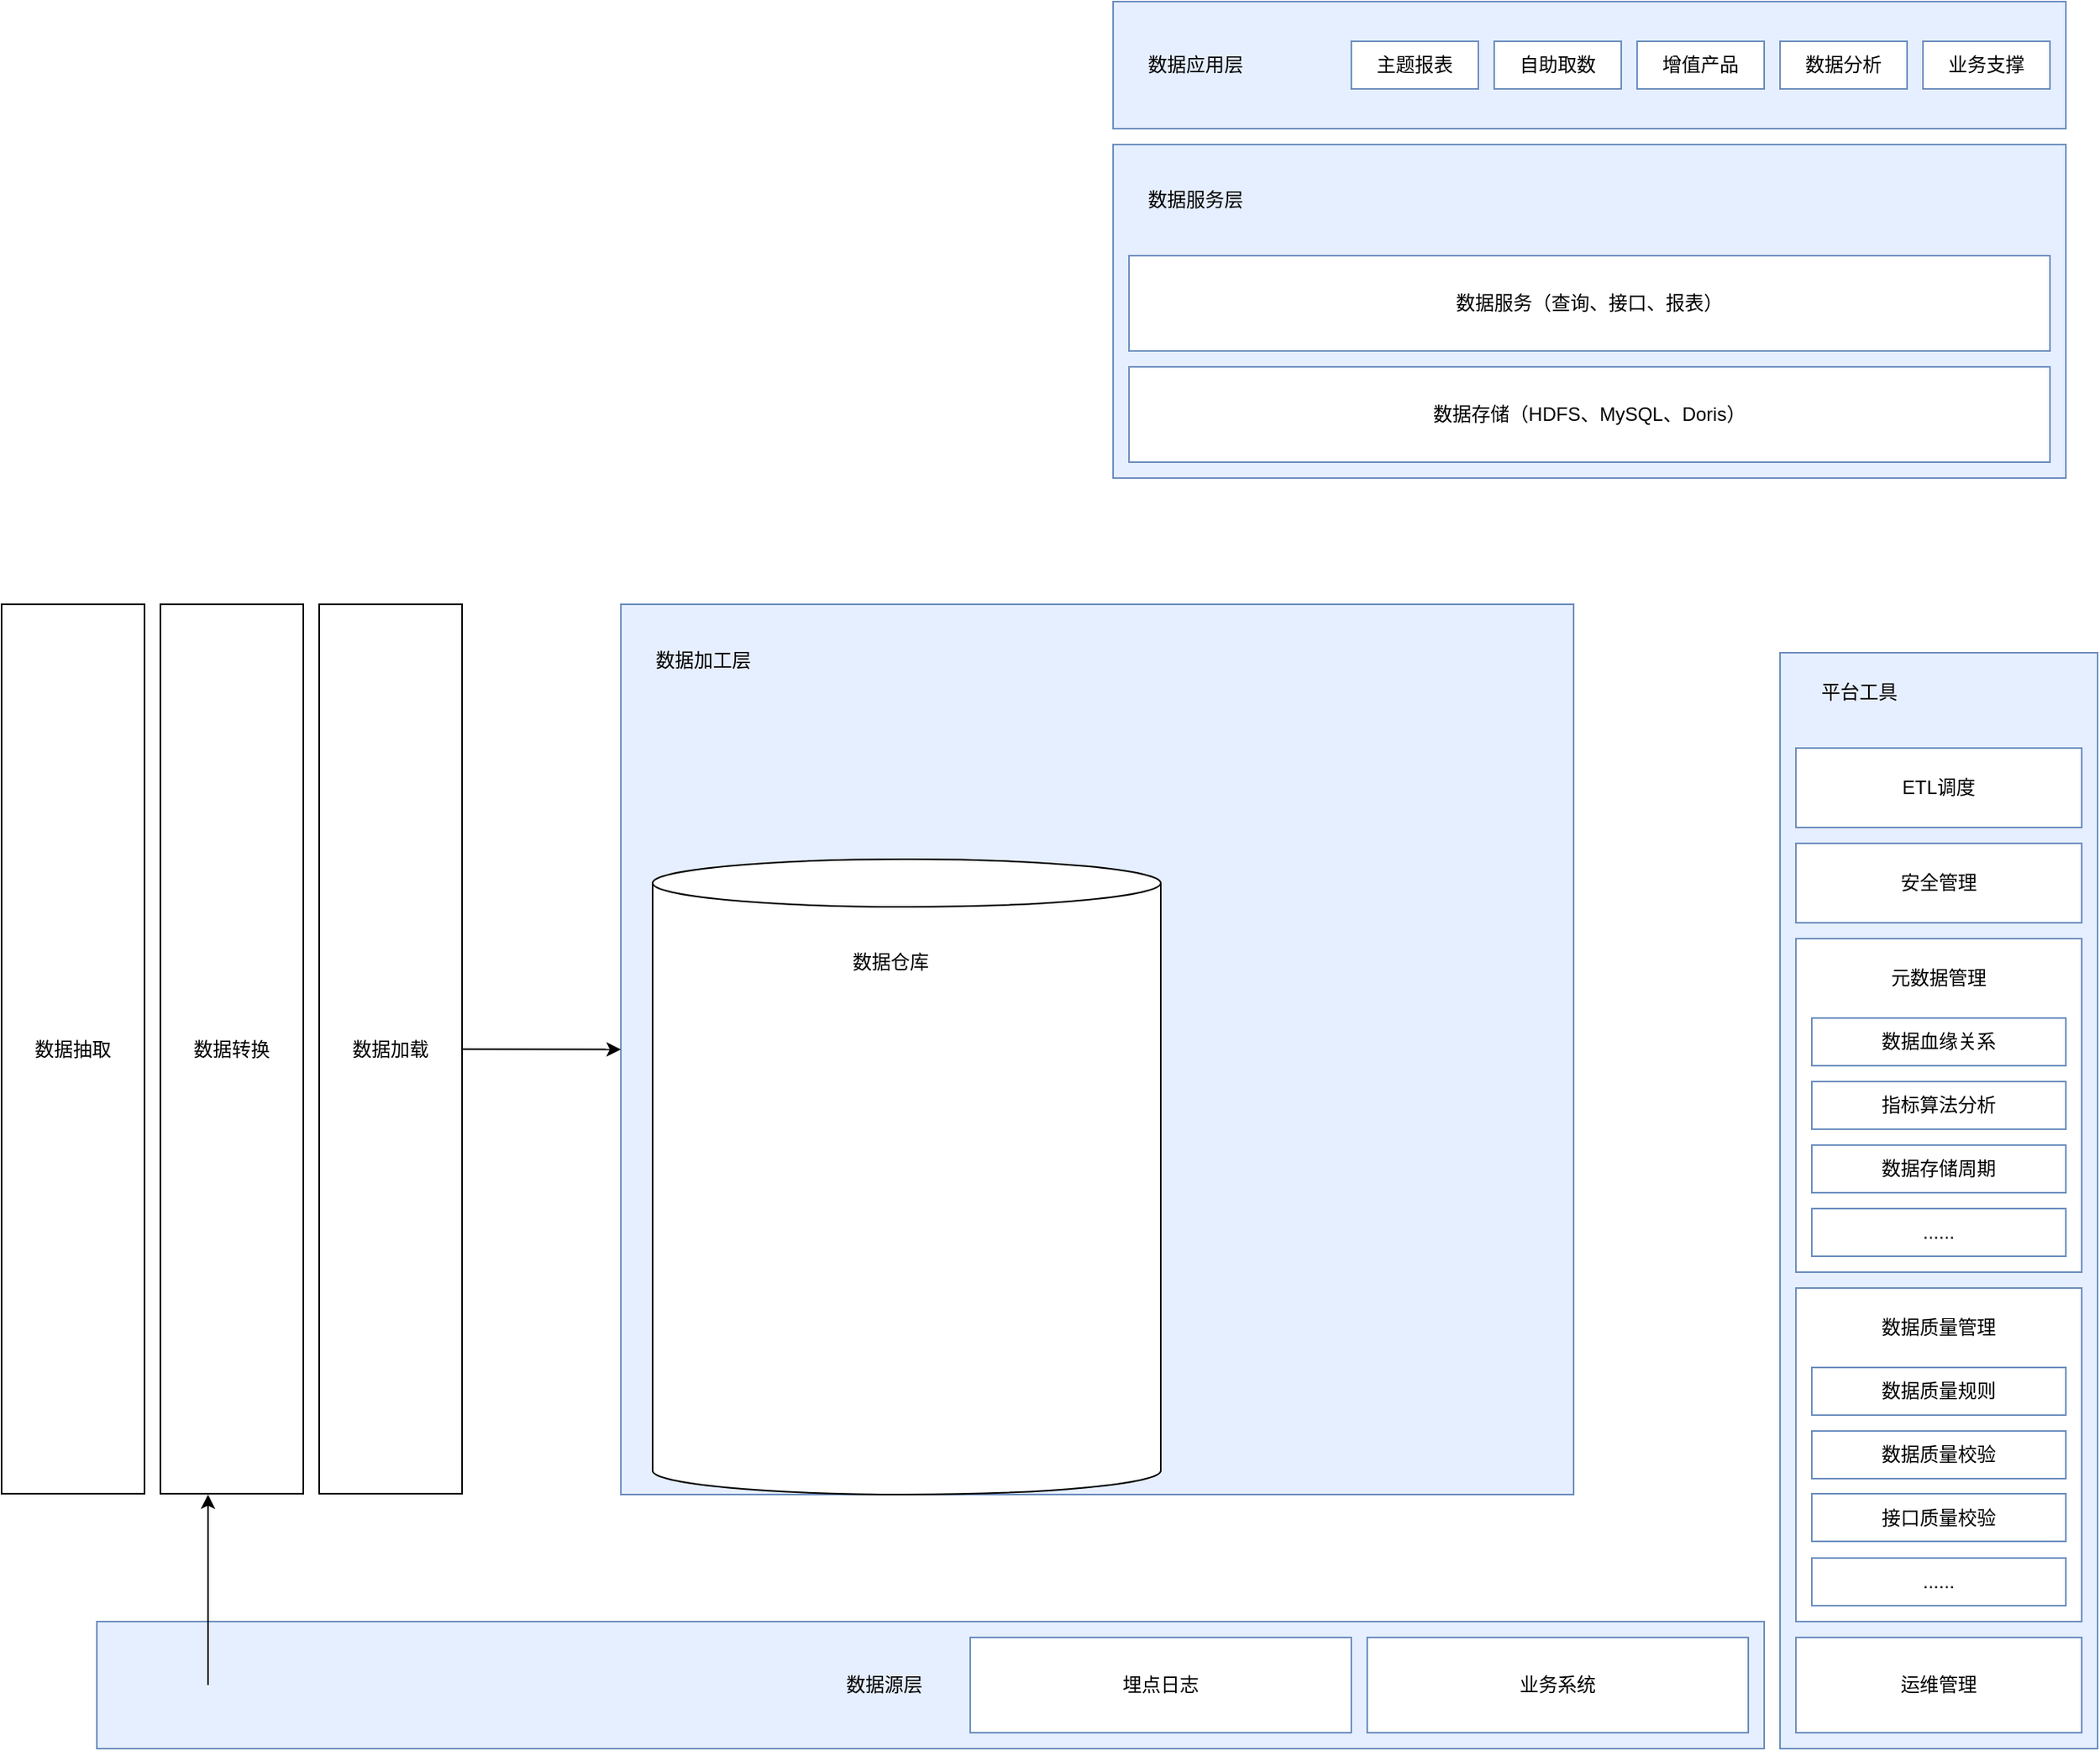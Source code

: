 <mxfile version="21.3.7" type="github">
  <diagram name="第 1 页" id="-9Hubtrp--wDXN0rCE-y">
    <mxGraphModel dx="2261" dy="1909" grid="1" gridSize="10" guides="1" tooltips="1" connect="1" arrows="1" fold="1" page="1" pageScale="1" pageWidth="827" pageHeight="1169" math="0" shadow="0">
      <root>
        <mxCell id="0" />
        <mxCell id="1" parent="0" />
        <mxCell id="ug66OBfkn0VU2JA4BtyB-3" value="" style="rounded=0;whiteSpace=wrap;html=1;fillColor=#E6EFFF;strokeColor=#6C8EBF;" vertex="1" parent="1">
          <mxGeometry y="9.5" width="600" height="560.5" as="geometry" />
        </mxCell>
        <mxCell id="ug66OBfkn0VU2JA4BtyB-4" value="数据加工层" style="text;html=1;strokeColor=none;fillColor=none;align=left;verticalAlign=middle;whiteSpace=wrap;rounded=0;" vertex="1" parent="1">
          <mxGeometry x="20" y="29.5" width="80" height="30" as="geometry" />
        </mxCell>
        <mxCell id="ug66OBfkn0VU2JA4BtyB-8" value="" style="rounded=0;whiteSpace=wrap;html=1;fillColor=#E6EFFF;strokeColor=#6C8EBF;" vertex="1" parent="1">
          <mxGeometry x="-330" y="650" width="1050" height="80" as="geometry" />
        </mxCell>
        <mxCell id="ug66OBfkn0VU2JA4BtyB-9" value="埋点日志" style="rounded=0;whiteSpace=wrap;html=1;strokeColor=#6C8EBF;" vertex="1" parent="1">
          <mxGeometry x="220" y="660" width="240" height="60" as="geometry" />
        </mxCell>
        <mxCell id="ug66OBfkn0VU2JA4BtyB-10" value="业务系统" style="rounded=0;whiteSpace=wrap;html=1;strokeColor=#6C8EBF;" vertex="1" parent="1">
          <mxGeometry x="470" y="660" width="240" height="60" as="geometry" />
        </mxCell>
        <mxCell id="ug66OBfkn0VU2JA4BtyB-11" value="" style="rounded=0;whiteSpace=wrap;html=1;fillColor=#E6EFFF;strokeColor=#6C8EBF;" vertex="1" parent="1">
          <mxGeometry x="310" y="-280" width="600" height="210" as="geometry" />
        </mxCell>
        <mxCell id="ug66OBfkn0VU2JA4BtyB-12" value="数据服务层" style="text;html=1;strokeColor=none;fillColor=none;align=left;verticalAlign=middle;whiteSpace=wrap;rounded=0;" vertex="1" parent="1">
          <mxGeometry x="330" y="-260" width="80" height="30" as="geometry" />
        </mxCell>
        <mxCell id="ug66OBfkn0VU2JA4BtyB-13" value="数据存储（HDFS、MySQL、Doris）" style="rounded=0;whiteSpace=wrap;html=1;strokeColor=#6C8EBF;" vertex="1" parent="1">
          <mxGeometry x="320" y="-140" width="580" height="60" as="geometry" />
        </mxCell>
        <mxCell id="ug66OBfkn0VU2JA4BtyB-14" value="" style="rounded=0;whiteSpace=wrap;html=1;fillColor=#E6EFFF;strokeColor=#6C8EBF;" vertex="1" parent="1">
          <mxGeometry x="730" y="40" width="200" height="690" as="geometry" />
        </mxCell>
        <mxCell id="ug66OBfkn0VU2JA4BtyB-15" value="平台工具" style="text;html=1;strokeColor=none;fillColor=none;align=center;verticalAlign=middle;whiteSpace=wrap;rounded=0;" vertex="1" parent="1">
          <mxGeometry x="740" y="50" width="80" height="30" as="geometry" />
        </mxCell>
        <mxCell id="ug66OBfkn0VU2JA4BtyB-16" value="" style="rounded=0;whiteSpace=wrap;html=1;strokeColor=#6C8EBF;" vertex="1" parent="1">
          <mxGeometry x="740" y="100" width="180" height="50" as="geometry" />
        </mxCell>
        <mxCell id="ug66OBfkn0VU2JA4BtyB-17" value="" style="rounded=0;whiteSpace=wrap;html=1;strokeColor=#6C8EBF;" vertex="1" parent="1">
          <mxGeometry x="740" y="440" width="180" height="210" as="geometry" />
        </mxCell>
        <mxCell id="ug66OBfkn0VU2JA4BtyB-18" value="运维管理" style="rounded=0;whiteSpace=wrap;html=1;strokeColor=#6C8EBF;" vertex="1" parent="1">
          <mxGeometry x="740" y="660" width="180" height="60" as="geometry" />
        </mxCell>
        <mxCell id="ug66OBfkn0VU2JA4BtyB-19" value="数据质量规则" style="rounded=0;whiteSpace=wrap;html=1;strokeColor=#6C8EBF;" vertex="1" parent="1">
          <mxGeometry x="750" y="490" width="160" height="30" as="geometry" />
        </mxCell>
        <mxCell id="ug66OBfkn0VU2JA4BtyB-20" value="接口质量校验" style="rounded=0;whiteSpace=wrap;html=1;strokeColor=#6C8EBF;" vertex="1" parent="1">
          <mxGeometry x="750" y="569.5" width="160" height="30" as="geometry" />
        </mxCell>
        <mxCell id="ug66OBfkn0VU2JA4BtyB-21" value="数据质量校验" style="rounded=0;whiteSpace=wrap;html=1;strokeColor=#6C8EBF;" vertex="1" parent="1">
          <mxGeometry x="750" y="530" width="160" height="30" as="geometry" />
        </mxCell>
        <mxCell id="ug66OBfkn0VU2JA4BtyB-22" value="......" style="rounded=0;whiteSpace=wrap;html=1;strokeColor=#6C8EBF;" vertex="1" parent="1">
          <mxGeometry x="750" y="610" width="160" height="30" as="geometry" />
        </mxCell>
        <mxCell id="ug66OBfkn0VU2JA4BtyB-23" value="数据质量管理" style="text;html=1;strokeColor=#FFFFFF;fillColor=none;align=center;verticalAlign=middle;whiteSpace=wrap;rounded=0;" vertex="1" parent="1">
          <mxGeometry x="750" y="450" width="160" height="30" as="geometry" />
        </mxCell>
        <mxCell id="ug66OBfkn0VU2JA4BtyB-24" value="" style="rounded=0;whiteSpace=wrap;html=1;strokeColor=#6C8EBF;" vertex="1" parent="1">
          <mxGeometry x="740" y="220" width="180" height="210" as="geometry" />
        </mxCell>
        <mxCell id="ug66OBfkn0VU2JA4BtyB-25" value="......" style="rounded=0;whiteSpace=wrap;html=1;strokeColor=#6C8EBF;" vertex="1" parent="1">
          <mxGeometry x="750" y="390" width="160" height="30" as="geometry" />
        </mxCell>
        <mxCell id="ug66OBfkn0VU2JA4BtyB-26" value="数据存储周期" style="rounded=0;whiteSpace=wrap;html=1;strokeColor=#6C8EBF;" vertex="1" parent="1">
          <mxGeometry x="750" y="350" width="160" height="30" as="geometry" />
        </mxCell>
        <mxCell id="ug66OBfkn0VU2JA4BtyB-27" value="指标算法分析" style="rounded=0;whiteSpace=wrap;html=1;strokeColor=#6C8EBF;" vertex="1" parent="1">
          <mxGeometry x="750" y="310" width="160" height="30" as="geometry" />
        </mxCell>
        <mxCell id="ug66OBfkn0VU2JA4BtyB-28" value="数据血缘关系" style="rounded=0;whiteSpace=wrap;html=1;strokeColor=#6C8EBF;" vertex="1" parent="1">
          <mxGeometry x="750" y="270" width="160" height="30" as="geometry" />
        </mxCell>
        <mxCell id="ug66OBfkn0VU2JA4BtyB-29" value="元数据管理" style="text;html=1;strokeColor=#FFFFFF;fillColor=none;align=center;verticalAlign=middle;whiteSpace=wrap;rounded=0;" vertex="1" parent="1">
          <mxGeometry x="750" y="230" width="160" height="30" as="geometry" />
        </mxCell>
        <mxCell id="ug66OBfkn0VU2JA4BtyB-30" value="ETL调度" style="text;html=1;strokeColor=#FFFFFF;fillColor=none;align=center;verticalAlign=middle;whiteSpace=wrap;rounded=0;" vertex="1" parent="1">
          <mxGeometry x="750" y="110" width="160" height="30" as="geometry" />
        </mxCell>
        <mxCell id="ug66OBfkn0VU2JA4BtyB-31" value="数据服务（查询、接口、报表）" style="rounded=0;whiteSpace=wrap;html=1;strokeColor=#6C8EBF;" vertex="1" parent="1">
          <mxGeometry x="320" y="-210" width="580" height="60" as="geometry" />
        </mxCell>
        <mxCell id="ug66OBfkn0VU2JA4BtyB-32" value="数据源层" style="text;html=1;strokeColor=none;fillColor=none;align=left;verticalAlign=middle;whiteSpace=wrap;rounded=0;" vertex="1" parent="1">
          <mxGeometry x="140" y="675" width="60" height="30" as="geometry" />
        </mxCell>
        <mxCell id="ug66OBfkn0VU2JA4BtyB-33" value="" style="rounded=0;whiteSpace=wrap;html=1;fillColor=#E6EFFF;strokeColor=#6C8EBF;" vertex="1" parent="1">
          <mxGeometry x="310" y="-370" width="600" height="80" as="geometry" />
        </mxCell>
        <mxCell id="ug66OBfkn0VU2JA4BtyB-34" value="数据应用层" style="text;html=1;strokeColor=none;fillColor=none;align=left;verticalAlign=middle;whiteSpace=wrap;rounded=0;" vertex="1" parent="1">
          <mxGeometry x="330" y="-345" width="80" height="30" as="geometry" />
        </mxCell>
        <mxCell id="ug66OBfkn0VU2JA4BtyB-35" value="主题报表" style="rounded=0;whiteSpace=wrap;html=1;strokeColor=#6C8EBF;" vertex="1" parent="1">
          <mxGeometry x="460" y="-345" width="80" height="30" as="geometry" />
        </mxCell>
        <mxCell id="ug66OBfkn0VU2JA4BtyB-36" value="自助取数" style="rounded=0;whiteSpace=wrap;html=1;strokeColor=#6C8EBF;" vertex="1" parent="1">
          <mxGeometry x="550" y="-345" width="80" height="30" as="geometry" />
        </mxCell>
        <mxCell id="ug66OBfkn0VU2JA4BtyB-37" value="增值产品" style="rounded=0;whiteSpace=wrap;html=1;strokeColor=#6C8EBF;" vertex="1" parent="1">
          <mxGeometry x="640" y="-345" width="80" height="30" as="geometry" />
        </mxCell>
        <mxCell id="ug66OBfkn0VU2JA4BtyB-38" value="数据分析" style="rounded=0;whiteSpace=wrap;html=1;strokeColor=#6C8EBF;" vertex="1" parent="1">
          <mxGeometry x="730" y="-345" width="80" height="30" as="geometry" />
        </mxCell>
        <mxCell id="ug66OBfkn0VU2JA4BtyB-39" value="业务支撑" style="rounded=0;whiteSpace=wrap;html=1;strokeColor=#6C8EBF;" vertex="1" parent="1">
          <mxGeometry x="820" y="-345" width="80" height="30" as="geometry" />
        </mxCell>
        <mxCell id="ug66OBfkn0VU2JA4BtyB-40" value="" style="rounded=0;whiteSpace=wrap;html=1;strokeColor=#6C8EBF;" vertex="1" parent="1">
          <mxGeometry x="740" y="160" width="180" height="50" as="geometry" />
        </mxCell>
        <mxCell id="ug66OBfkn0VU2JA4BtyB-41" value="安全管理" style="text;html=1;strokeColor=#FFFFFF;fillColor=none;align=center;verticalAlign=middle;whiteSpace=wrap;rounded=0;" vertex="1" parent="1">
          <mxGeometry x="750" y="170" width="160" height="30" as="geometry" />
        </mxCell>
        <mxCell id="ug66OBfkn0VU2JA4BtyB-42" value="数据抽取" style="rounded=0;whiteSpace=wrap;html=1;" vertex="1" parent="1">
          <mxGeometry x="-390" y="9.5" width="90" height="560" as="geometry" />
        </mxCell>
        <mxCell id="ug66OBfkn0VU2JA4BtyB-44" value="" style="endArrow=classic;html=1;rounded=0;" edge="1" parent="1">
          <mxGeometry width="50" height="50" relative="1" as="geometry">
            <mxPoint x="-260" y="690" as="sourcePoint" />
            <mxPoint x="-260" y="570" as="targetPoint" />
          </mxGeometry>
        </mxCell>
        <mxCell id="ug66OBfkn0VU2JA4BtyB-45" value="数据转换" style="rounded=0;whiteSpace=wrap;html=1;" vertex="1" parent="1">
          <mxGeometry x="-290" y="9.5" width="90" height="560" as="geometry" />
        </mxCell>
        <mxCell id="ug66OBfkn0VU2JA4BtyB-46" value="数据加载" style="rounded=0;whiteSpace=wrap;html=1;" vertex="1" parent="1">
          <mxGeometry x="-190" y="9.5" width="90" height="560" as="geometry" />
        </mxCell>
        <mxCell id="ug66OBfkn0VU2JA4BtyB-47" value="" style="endArrow=classic;html=1;rounded=0;entryX=0;entryY=0.5;entryDx=0;entryDy=0;" edge="1" parent="1" source="ug66OBfkn0VU2JA4BtyB-46" target="ug66OBfkn0VU2JA4BtyB-3">
          <mxGeometry width="50" height="50" relative="1" as="geometry">
            <mxPoint x="-130" y="320" as="sourcePoint" />
            <mxPoint x="-80" y="270" as="targetPoint" />
          </mxGeometry>
        </mxCell>
        <mxCell id="ug66OBfkn0VU2JA4BtyB-48" value="" style="shape=cylinder3;whiteSpace=wrap;html=1;boundedLbl=1;backgroundOutline=1;size=15;" vertex="1" parent="1">
          <mxGeometry x="20" y="170" width="320" height="400" as="geometry" />
        </mxCell>
        <mxCell id="ug66OBfkn0VU2JA4BtyB-49" value="数据仓库" style="text;html=1;strokeColor=none;fillColor=none;align=center;verticalAlign=middle;whiteSpace=wrap;rounded=0;" vertex="1" parent="1">
          <mxGeometry x="140" y="220" width="60" height="30" as="geometry" />
        </mxCell>
      </root>
    </mxGraphModel>
  </diagram>
</mxfile>
